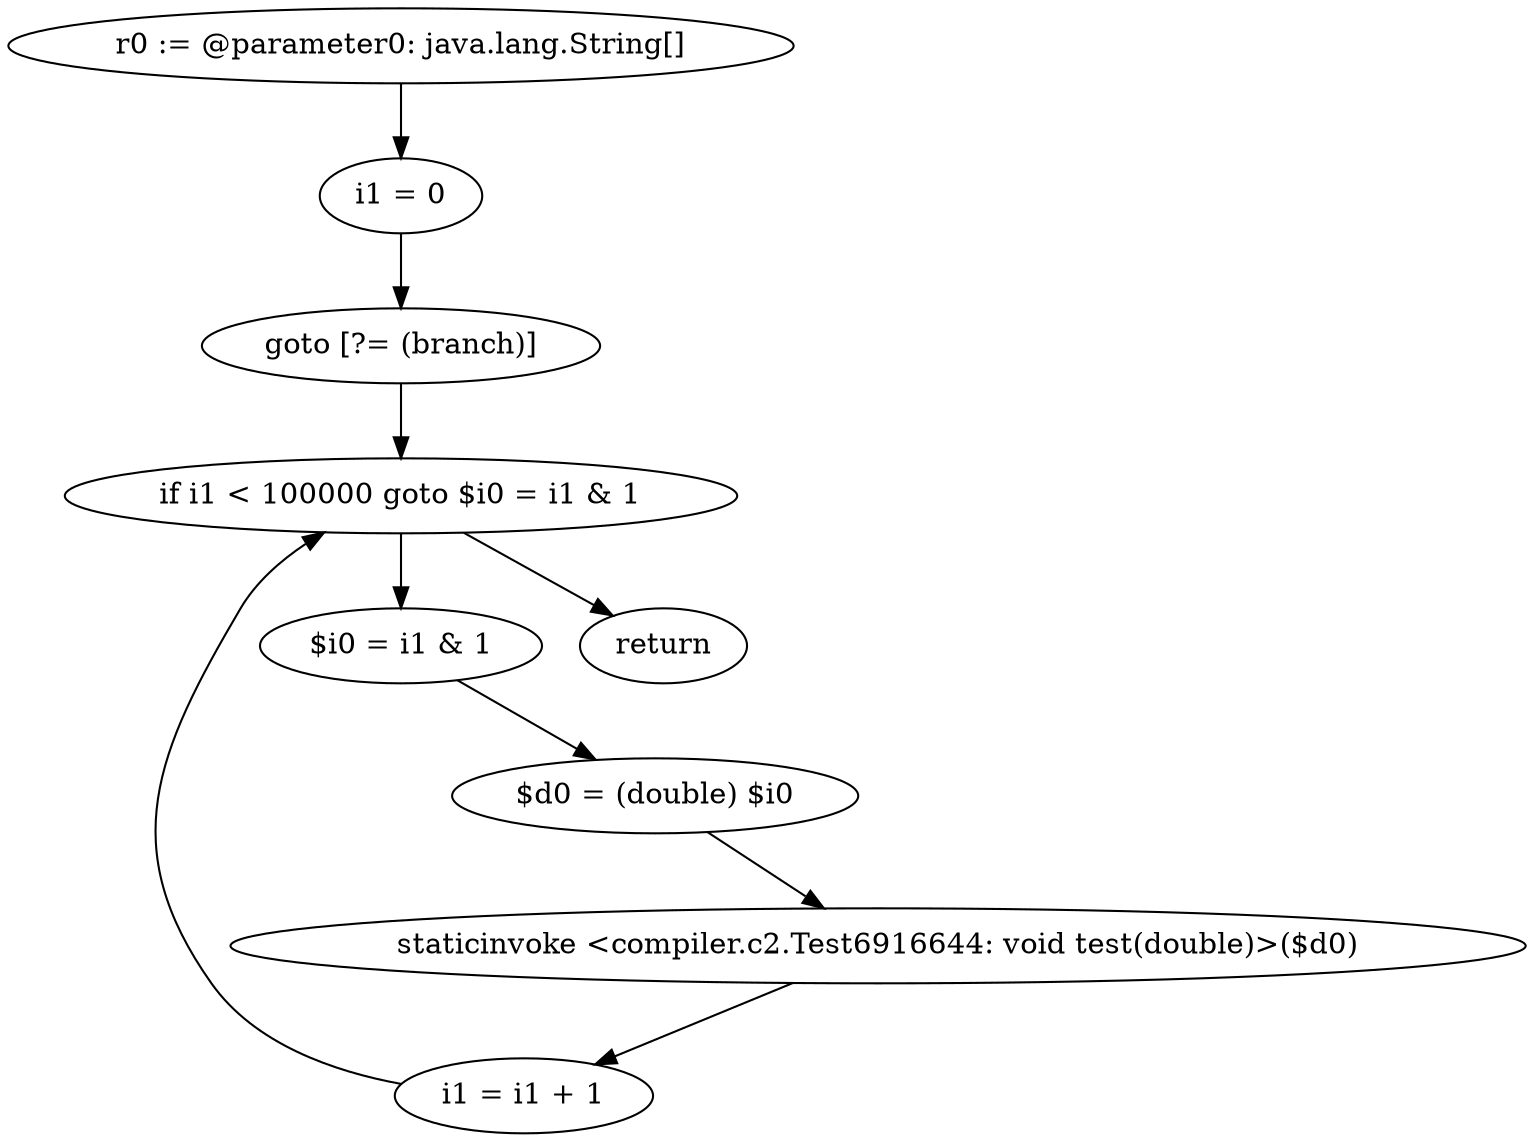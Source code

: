 digraph "unitGraph" {
    "r0 := @parameter0: java.lang.String[]"
    "i1 = 0"
    "goto [?= (branch)]"
    "$i0 = i1 & 1"
    "$d0 = (double) $i0"
    "staticinvoke <compiler.c2.Test6916644: void test(double)>($d0)"
    "i1 = i1 + 1"
    "if i1 < 100000 goto $i0 = i1 & 1"
    "return"
    "r0 := @parameter0: java.lang.String[]"->"i1 = 0";
    "i1 = 0"->"goto [?= (branch)]";
    "goto [?= (branch)]"->"if i1 < 100000 goto $i0 = i1 & 1";
    "$i0 = i1 & 1"->"$d0 = (double) $i0";
    "$d0 = (double) $i0"->"staticinvoke <compiler.c2.Test6916644: void test(double)>($d0)";
    "staticinvoke <compiler.c2.Test6916644: void test(double)>($d0)"->"i1 = i1 + 1";
    "i1 = i1 + 1"->"if i1 < 100000 goto $i0 = i1 & 1";
    "if i1 < 100000 goto $i0 = i1 & 1"->"return";
    "if i1 < 100000 goto $i0 = i1 & 1"->"$i0 = i1 & 1";
}
